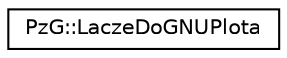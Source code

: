digraph "Graficzna hierarchia klas"
{
  edge [fontname="Helvetica",fontsize="10",labelfontname="Helvetica",labelfontsize="10"];
  node [fontname="Helvetica",fontsize="10",shape=record];
  rankdir="LR";
  Node1 [label="PzG::LaczeDoGNUPlota",height=0.2,width=0.4,color="black", fillcolor="white", style="filled",URL="$classPzG_1_1LaczeDoGNUPlota.html",tooltip="Klasa realizuje interfejs do programu GNUPlot. "];
}
